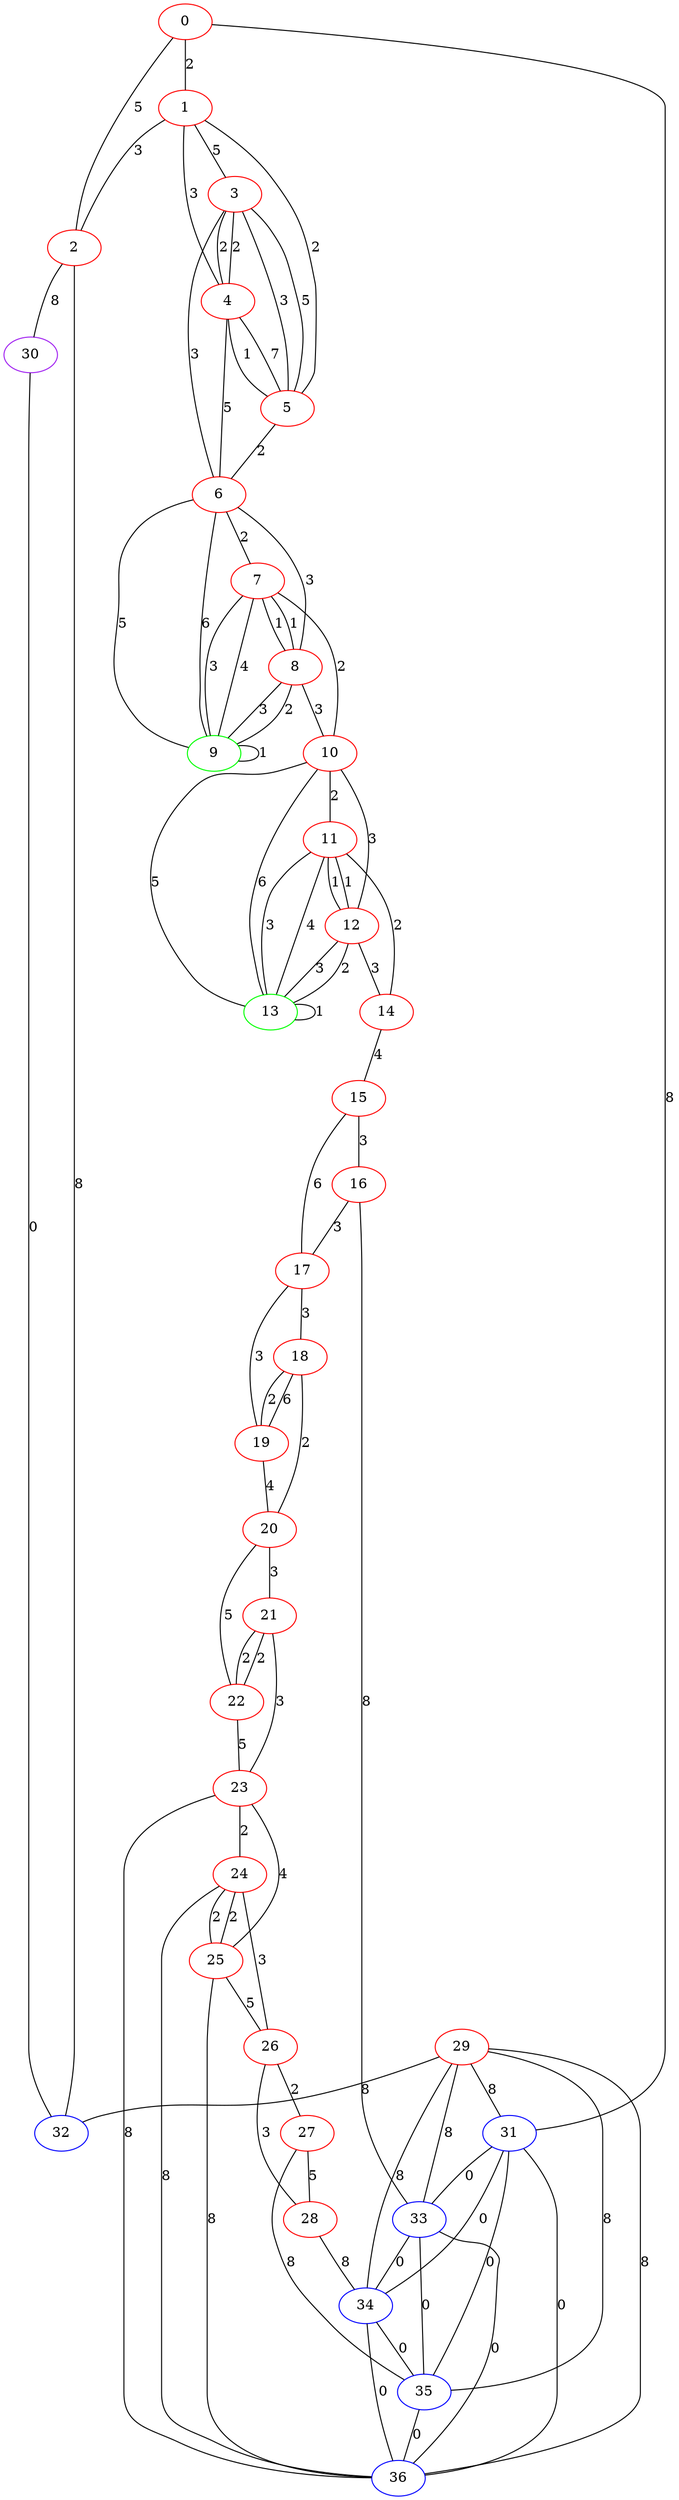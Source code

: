 graph "" {
0 [color=red, weight=1];
1 [color=red, weight=1];
2 [color=red, weight=1];
3 [color=red, weight=1];
4 [color=red, weight=1];
5 [color=red, weight=1];
6 [color=red, weight=1];
7 [color=red, weight=1];
8 [color=red, weight=1];
9 [color=green, weight=2];
10 [color=red, weight=1];
11 [color=red, weight=1];
12 [color=red, weight=1];
13 [color=green, weight=2];
14 [color=red, weight=1];
15 [color=red, weight=1];
16 [color=red, weight=1];
17 [color=red, weight=1];
18 [color=red, weight=1];
19 [color=red, weight=1];
20 [color=red, weight=1];
21 [color=red, weight=1];
22 [color=red, weight=1];
23 [color=red, weight=1];
24 [color=red, weight=1];
25 [color=red, weight=1];
26 [color=red, weight=1];
27 [color=red, weight=1];
28 [color=red, weight=1];
29 [color=red, weight=1];
30 [color=purple, weight=4];
31 [color=blue, weight=3];
32 [color=blue, weight=3];
33 [color=blue, weight=3];
34 [color=blue, weight=3];
35 [color=blue, weight=3];
36 [color=blue, weight=3];
0 -- 1  [key=0, label=2];
0 -- 2  [key=0, label=5];
0 -- 31  [key=0, label=8];
1 -- 2  [key=0, label=3];
1 -- 3  [key=0, label=5];
1 -- 4  [key=0, label=3];
1 -- 5  [key=0, label=2];
2 -- 30  [key=0, label=8];
2 -- 32  [key=0, label=8];
3 -- 4  [key=0, label=2];
3 -- 4  [key=1, label=2];
3 -- 5  [key=0, label=3];
3 -- 5  [key=1, label=5];
3 -- 6  [key=0, label=3];
4 -- 5  [key=0, label=1];
4 -- 5  [key=1, label=7];
4 -- 6  [key=0, label=5];
5 -- 6  [key=0, label=2];
6 -- 7  [key=0, label=2];
6 -- 8  [key=0, label=3];
6 -- 9  [key=0, label=5];
6 -- 9  [key=1, label=6];
7 -- 8  [key=0, label=1];
7 -- 8  [key=1, label=1];
7 -- 9  [key=0, label=3];
7 -- 9  [key=1, label=4];
7 -- 10  [key=0, label=2];
8 -- 9  [key=0, label=2];
8 -- 9  [key=1, label=3];
8 -- 10  [key=0, label=3];
9 -- 9  [key=0, label=1];
10 -- 11  [key=0, label=2];
10 -- 12  [key=0, label=3];
10 -- 13  [key=0, label=5];
10 -- 13  [key=1, label=6];
11 -- 12  [key=0, label=1];
11 -- 12  [key=1, label=1];
11 -- 13  [key=0, label=3];
11 -- 13  [key=1, label=4];
11 -- 14  [key=0, label=2];
12 -- 13  [key=0, label=2];
12 -- 13  [key=1, label=3];
12 -- 14  [key=0, label=3];
13 -- 13  [key=0, label=1];
14 -- 15  [key=0, label=4];
15 -- 16  [key=0, label=3];
15 -- 17  [key=0, label=6];
16 -- 17  [key=0, label=3];
16 -- 33  [key=0, label=8];
17 -- 18  [key=0, label=3];
17 -- 19  [key=0, label=3];
18 -- 19  [key=0, label=2];
18 -- 19  [key=1, label=6];
18 -- 20  [key=0, label=2];
19 -- 20  [key=0, label=4];
20 -- 21  [key=0, label=3];
20 -- 22  [key=0, label=5];
21 -- 22  [key=0, label=2];
21 -- 22  [key=1, label=2];
21 -- 23  [key=0, label=3];
22 -- 23  [key=0, label=5];
23 -- 24  [key=0, label=2];
23 -- 25  [key=0, label=4];
23 -- 36  [key=0, label=8];
24 -- 25  [key=0, label=2];
24 -- 25  [key=1, label=2];
24 -- 26  [key=0, label=3];
24 -- 36  [key=0, label=8];
25 -- 26  [key=0, label=5];
25 -- 36  [key=0, label=8];
26 -- 27  [key=0, label=2];
26 -- 28  [key=0, label=3];
27 -- 35  [key=0, label=8];
27 -- 28  [key=0, label=5];
28 -- 34  [key=0, label=8];
29 -- 32  [key=0, label=8];
29 -- 33  [key=0, label=8];
29 -- 34  [key=0, label=8];
29 -- 35  [key=0, label=8];
29 -- 36  [key=0, label=8];
29 -- 31  [key=0, label=8];
30 -- 32  [key=0, label=0];
31 -- 33  [key=0, label=0];
31 -- 34  [key=0, label=0];
31 -- 35  [key=0, label=0];
31 -- 36  [key=0, label=0];
33 -- 34  [key=0, label=0];
33 -- 35  [key=0, label=0];
33 -- 36  [key=0, label=0];
34 -- 35  [key=0, label=0];
34 -- 36  [key=0, label=0];
35 -- 36  [key=0, label=0];
}
